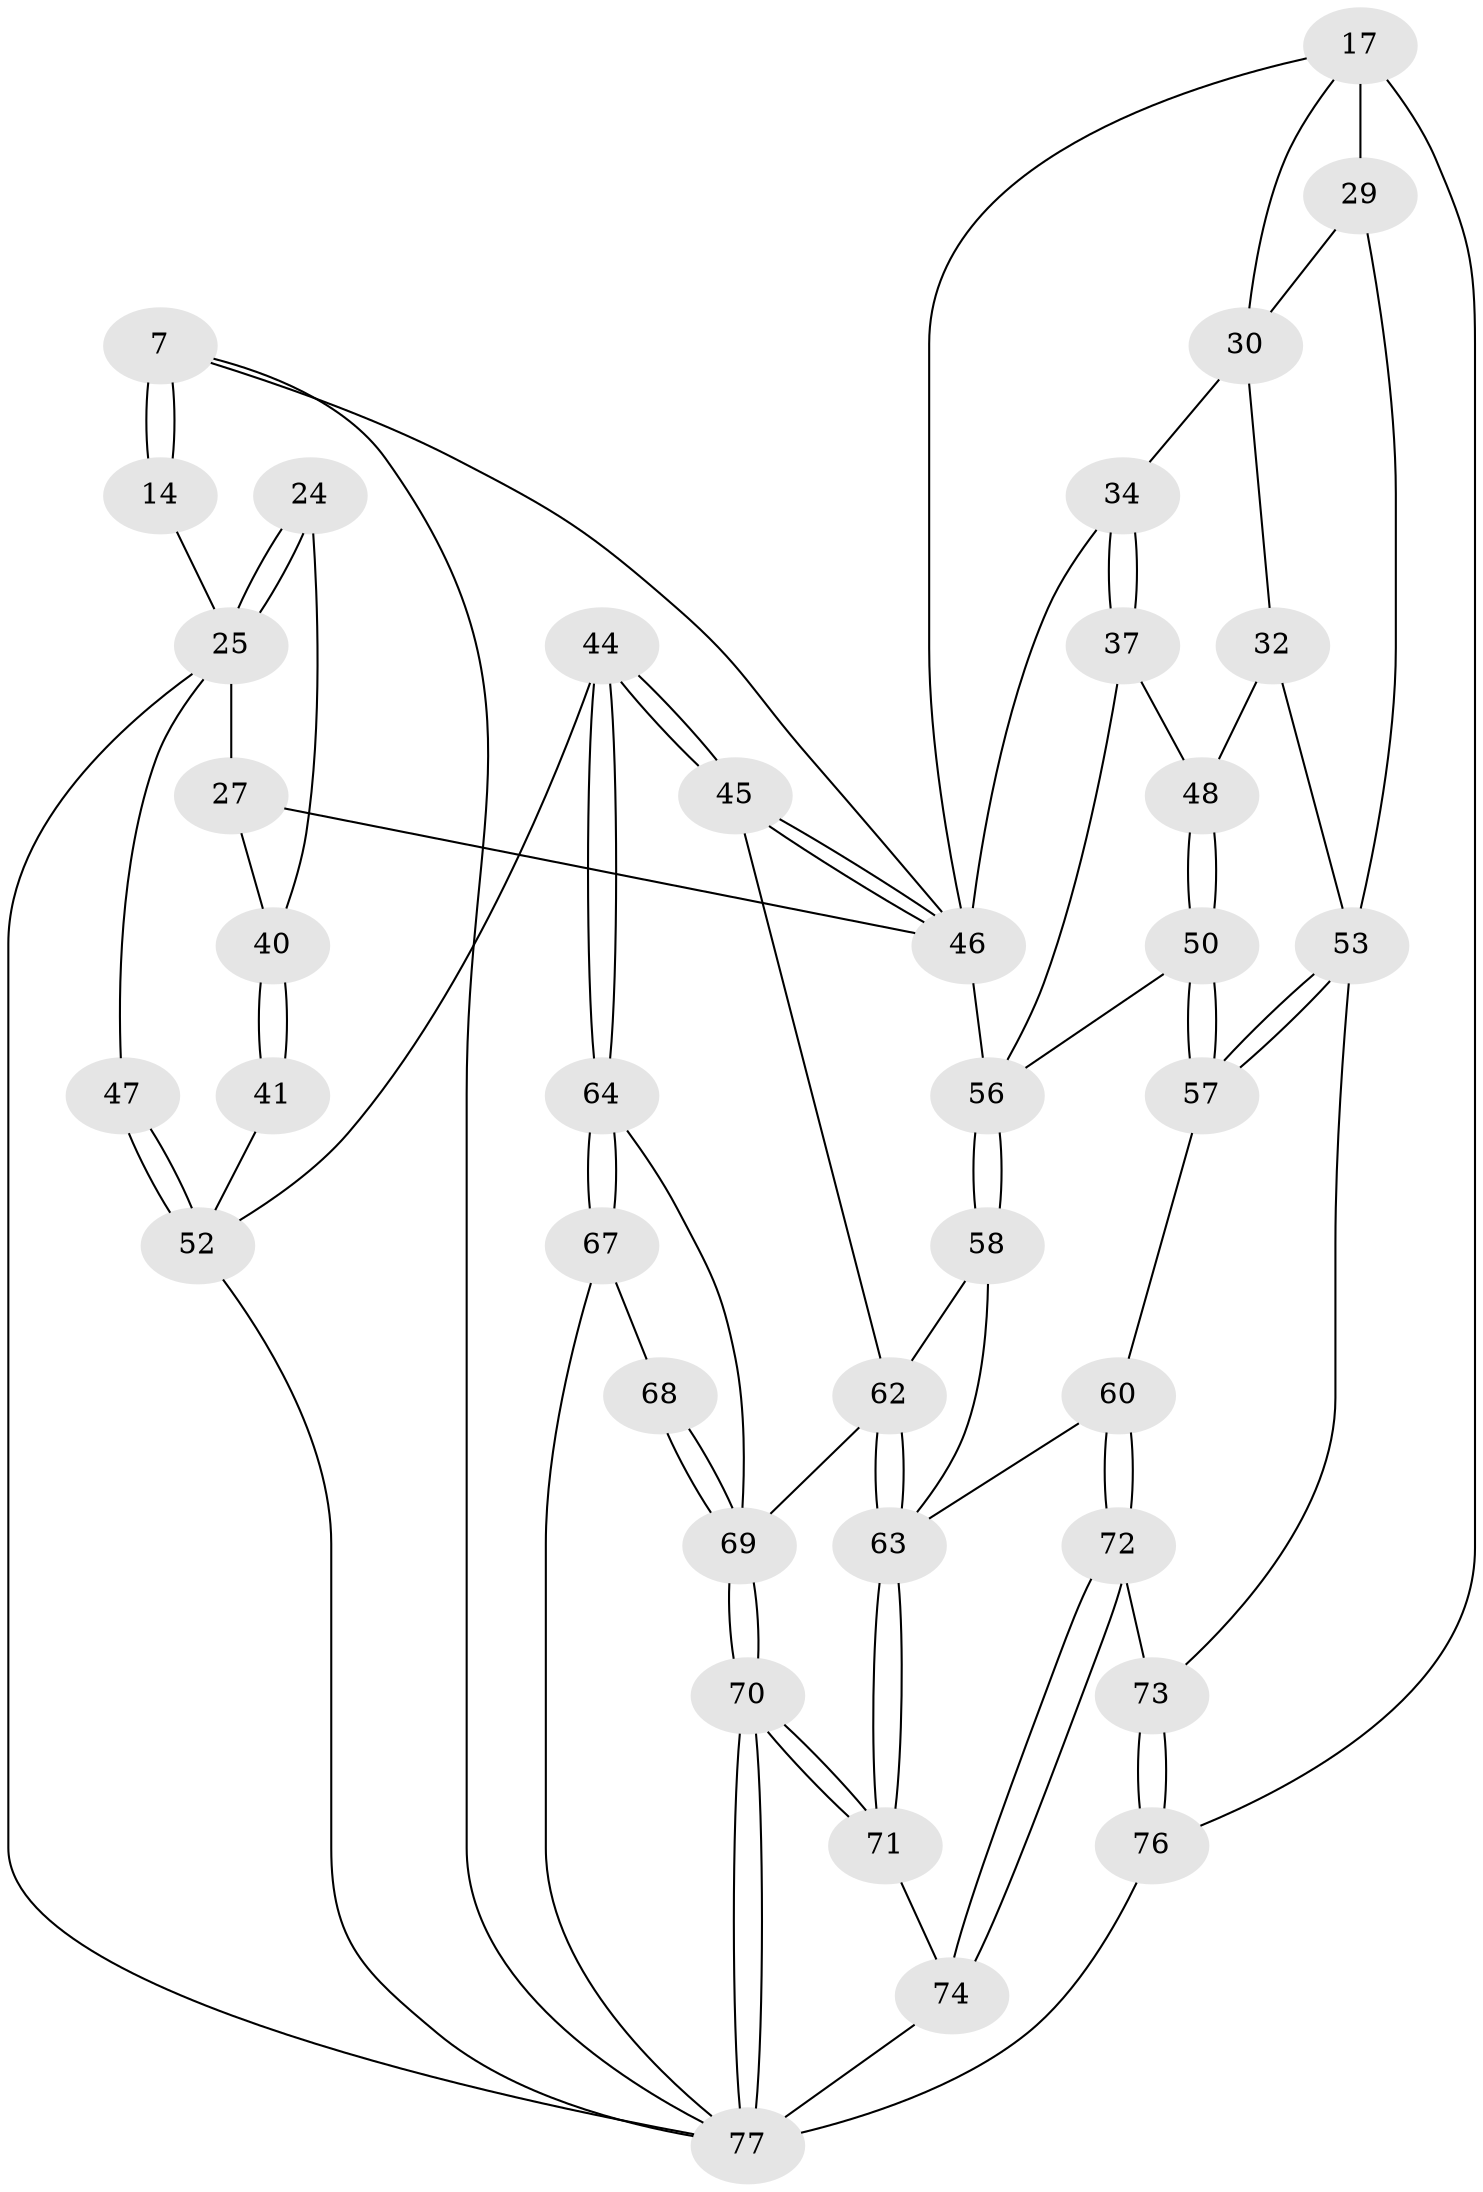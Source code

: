 // original degree distribution, {3: 0.03896103896103896, 5: 0.5324675324675324, 4: 0.22077922077922077, 6: 0.2077922077922078}
// Generated by graph-tools (version 1.1) at 2025/00/03/09/25 05:00:23]
// undirected, 38 vertices, 85 edges
graph export_dot {
graph [start="1"]
  node [color=gray90,style=filled];
  7 [pos="+0.3805060980063245+0.0723468647950554",super="+2"];
  14 [pos="+0.6277821020294696+0.15719851059867584"];
  17 [pos="+0+0",super="+16"];
  24 [pos="+1+0.20780811618855724"];
  25 [pos="+0.8580741296970401+0.13150916604956223",super="+13+23"];
  27 [pos="+0.637173517519439+0.196261676536136",super="+26"];
  29 [pos="+0+0.2591720383782084",super="+22"];
  30 [pos="+0.09098006515562948+0.2894366371252115",super="+21"];
  32 [pos="+0+0.38668723419446316",super="+31"];
  34 [pos="+0.23685249650688128+0.2820636772882305",super="+19"];
  37 [pos="+0.237808334310206+0.33855744925725423"];
  40 [pos="+0.7082623862540584+0.23222622789658404",super="+39"];
  41 [pos="+0.8062955498691544+0.392119146054335"];
  44 [pos="+0.6624561304389719+0.5723161685275252"];
  45 [pos="+0.6582452397552591+0.5705467414733197"];
  46 [pos="+0.6068644743326047+0.5278870516460343",super="+35+28+18+8"];
  47 [pos="+1+0.48243683449566743"];
  48 [pos="+0.15975960250866705+0.4911934518567709",super="+38"];
  50 [pos="+0.19143764345720957+0.5387028780176989"];
  52 [pos="+1+0.6602083995993492",super="+43+42"];
  53 [pos="+0+0.7453370120700857",super="+33"];
  56 [pos="+0.3501605743099676+0.6270638780024127",super="+49"];
  57 [pos="+0.10627212425647513+0.6810557731054792"];
  58 [pos="+0.3511399597151723+0.6393134564160866"];
  60 [pos="+0.22237188544264197+0.7896277991840541"];
  62 [pos="+0.48064018669381925+0.7657633359398744",super="+61"];
  63 [pos="+0.3526202210275607+0.78848107633124",super="+59"];
  64 [pos="+0.666874806790312+0.588615714395185"];
  67 [pos="+0.9807976349937763+0.8085886884685354"];
  68 [pos="+0.7087090833199524+0.914006504168729"];
  69 [pos="+0.649121302869825+0.9978220351638193",super="+66+65"];
  70 [pos="+0.6218092627134142+1"];
  71 [pos="+0.3805877976587043+0.8719242889016974"];
  72 [pos="+0.1998717879986353+0.8398246812648457"];
  73 [pos="+0.0947962674528063+0.8922076508113937",super="+54"];
  74 [pos="+0.25217254164719427+1"];
  76 [pos="+0.16986220997213408+1",super="+55"];
  77 [pos="+0.6189485085072582+1",super="+75+51"];
  7 -- 14 [weight=2];
  7 -- 14;
  7 -- 46;
  7 -- 77;
  14 -- 25;
  17 -- 29 [weight=2];
  17 -- 76 [weight=2];
  17 -- 46;
  17 -- 30;
  24 -- 25 [weight=2];
  24 -- 25;
  24 -- 40;
  25 -- 27 [weight=2];
  25 -- 77;
  25 -- 47;
  27 -- 46;
  27 -- 40;
  29 -- 53;
  29 -- 30;
  30 -- 34 [weight=2];
  30 -- 32;
  32 -- 48 [weight=2];
  32 -- 53;
  34 -- 37;
  34 -- 37;
  34 -- 46;
  37 -- 48;
  37 -- 56;
  40 -- 41 [weight=2];
  40 -- 41;
  41 -- 52;
  44 -- 45;
  44 -- 45;
  44 -- 64;
  44 -- 64;
  44 -- 52;
  45 -- 46;
  45 -- 46;
  45 -- 62;
  46 -- 56 [weight=2];
  47 -- 52 [weight=2];
  47 -- 52;
  48 -- 50;
  48 -- 50;
  50 -- 57;
  50 -- 57;
  50 -- 56;
  52 -- 77;
  53 -- 57;
  53 -- 57;
  53 -- 73;
  56 -- 58;
  56 -- 58;
  57 -- 60;
  58 -- 62;
  58 -- 63;
  60 -- 72;
  60 -- 72;
  60 -- 63;
  62 -- 63;
  62 -- 63;
  62 -- 69;
  63 -- 71;
  63 -- 71;
  64 -- 67;
  64 -- 67;
  64 -- 69;
  67 -- 68;
  67 -- 77;
  68 -- 69 [weight=2];
  68 -- 69;
  69 -- 70;
  69 -- 70;
  70 -- 71;
  70 -- 71;
  70 -- 77;
  70 -- 77;
  71 -- 74;
  72 -- 73;
  72 -- 74;
  72 -- 74;
  73 -- 76 [weight=2];
  73 -- 76;
  74 -- 77;
  76 -- 77 [weight=3];
}
